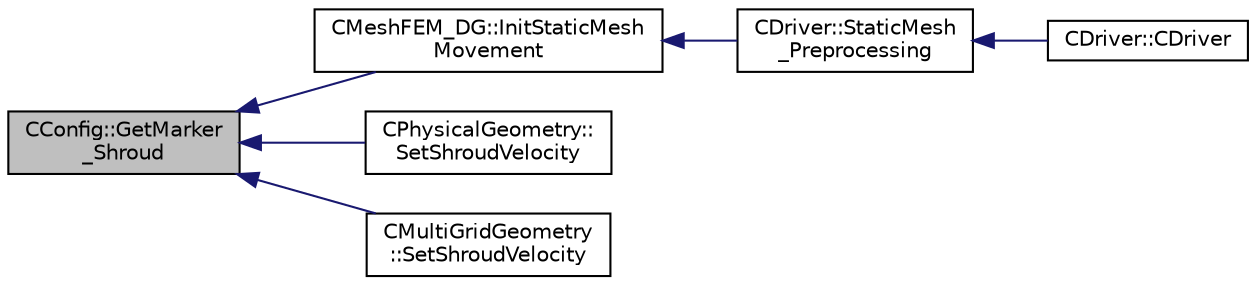 digraph "CConfig::GetMarker_Shroud"
{
  edge [fontname="Helvetica",fontsize="10",labelfontname="Helvetica",labelfontsize="10"];
  node [fontname="Helvetica",fontsize="10",shape=record];
  rankdir="LR";
  Node7452 [label="CConfig::GetMarker\l_Shroud",height=0.2,width=0.4,color="black", fillcolor="grey75", style="filled", fontcolor="black"];
  Node7452 -> Node7453 [dir="back",color="midnightblue",fontsize="10",style="solid",fontname="Helvetica"];
  Node7453 [label="CMeshFEM_DG::InitStaticMesh\lMovement",height=0.2,width=0.4,color="black", fillcolor="white", style="filled",URL="$class_c_mesh_f_e_m___d_g.html#a8ccc33690aa6200687aee614357ab97d",tooltip="Function to compute the grid velocities for static problems. "];
  Node7453 -> Node7454 [dir="back",color="midnightblue",fontsize="10",style="solid",fontname="Helvetica"];
  Node7454 [label="CDriver::StaticMesh\l_Preprocessing",height=0.2,width=0.4,color="black", fillcolor="white", style="filled",URL="$class_c_driver.html#ac4ac2e6f55c3956cfa44e07e03509112",tooltip="Initiate value for static mesh movement such as the gridVel for the ROTATING frame. "];
  Node7454 -> Node7455 [dir="back",color="midnightblue",fontsize="10",style="solid",fontname="Helvetica"];
  Node7455 [label="CDriver::CDriver",height=0.2,width=0.4,color="black", fillcolor="white", style="filled",URL="$class_c_driver.html#a3fca4a013a6efa9bbb38fe78a86b5f3d",tooltip="Constructor of the class. "];
  Node7452 -> Node7456 [dir="back",color="midnightblue",fontsize="10",style="solid",fontname="Helvetica"];
  Node7456 [label="CPhysicalGeometry::\lSetShroudVelocity",height=0.2,width=0.4,color="black", fillcolor="white", style="filled",URL="$class_c_physical_geometry.html#a888e0c13666b3730edc2e8dfeab05c06",tooltip="Set the rotational velocity of the points on the shroud markers to 0. "];
  Node7452 -> Node7457 [dir="back",color="midnightblue",fontsize="10",style="solid",fontname="Helvetica"];
  Node7457 [label="CMultiGridGeometry\l::SetShroudVelocity",height=0.2,width=0.4,color="black", fillcolor="white", style="filled",URL="$class_c_multi_grid_geometry.html#a7b7abf6b47190adb5e7dcf6e613e8bd0",tooltip="Set the rotational velocity of the points on the shroud markers to 0.0. "];
}
